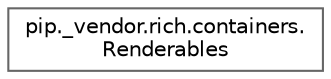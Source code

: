 digraph "Graphical Class Hierarchy"
{
 // LATEX_PDF_SIZE
  bgcolor="transparent";
  edge [fontname=Helvetica,fontsize=10,labelfontname=Helvetica,labelfontsize=10];
  node [fontname=Helvetica,fontsize=10,shape=box,height=0.2,width=0.4];
  rankdir="LR";
  Node0 [id="Node000000",label="pip._vendor.rich.containers.\lRenderables",height=0.2,width=0.4,color="grey40", fillcolor="white", style="filled",URL="$d1/d79/classpip_1_1__vendor_1_1rich_1_1containers_1_1Renderables.html",tooltip=" "];
}
